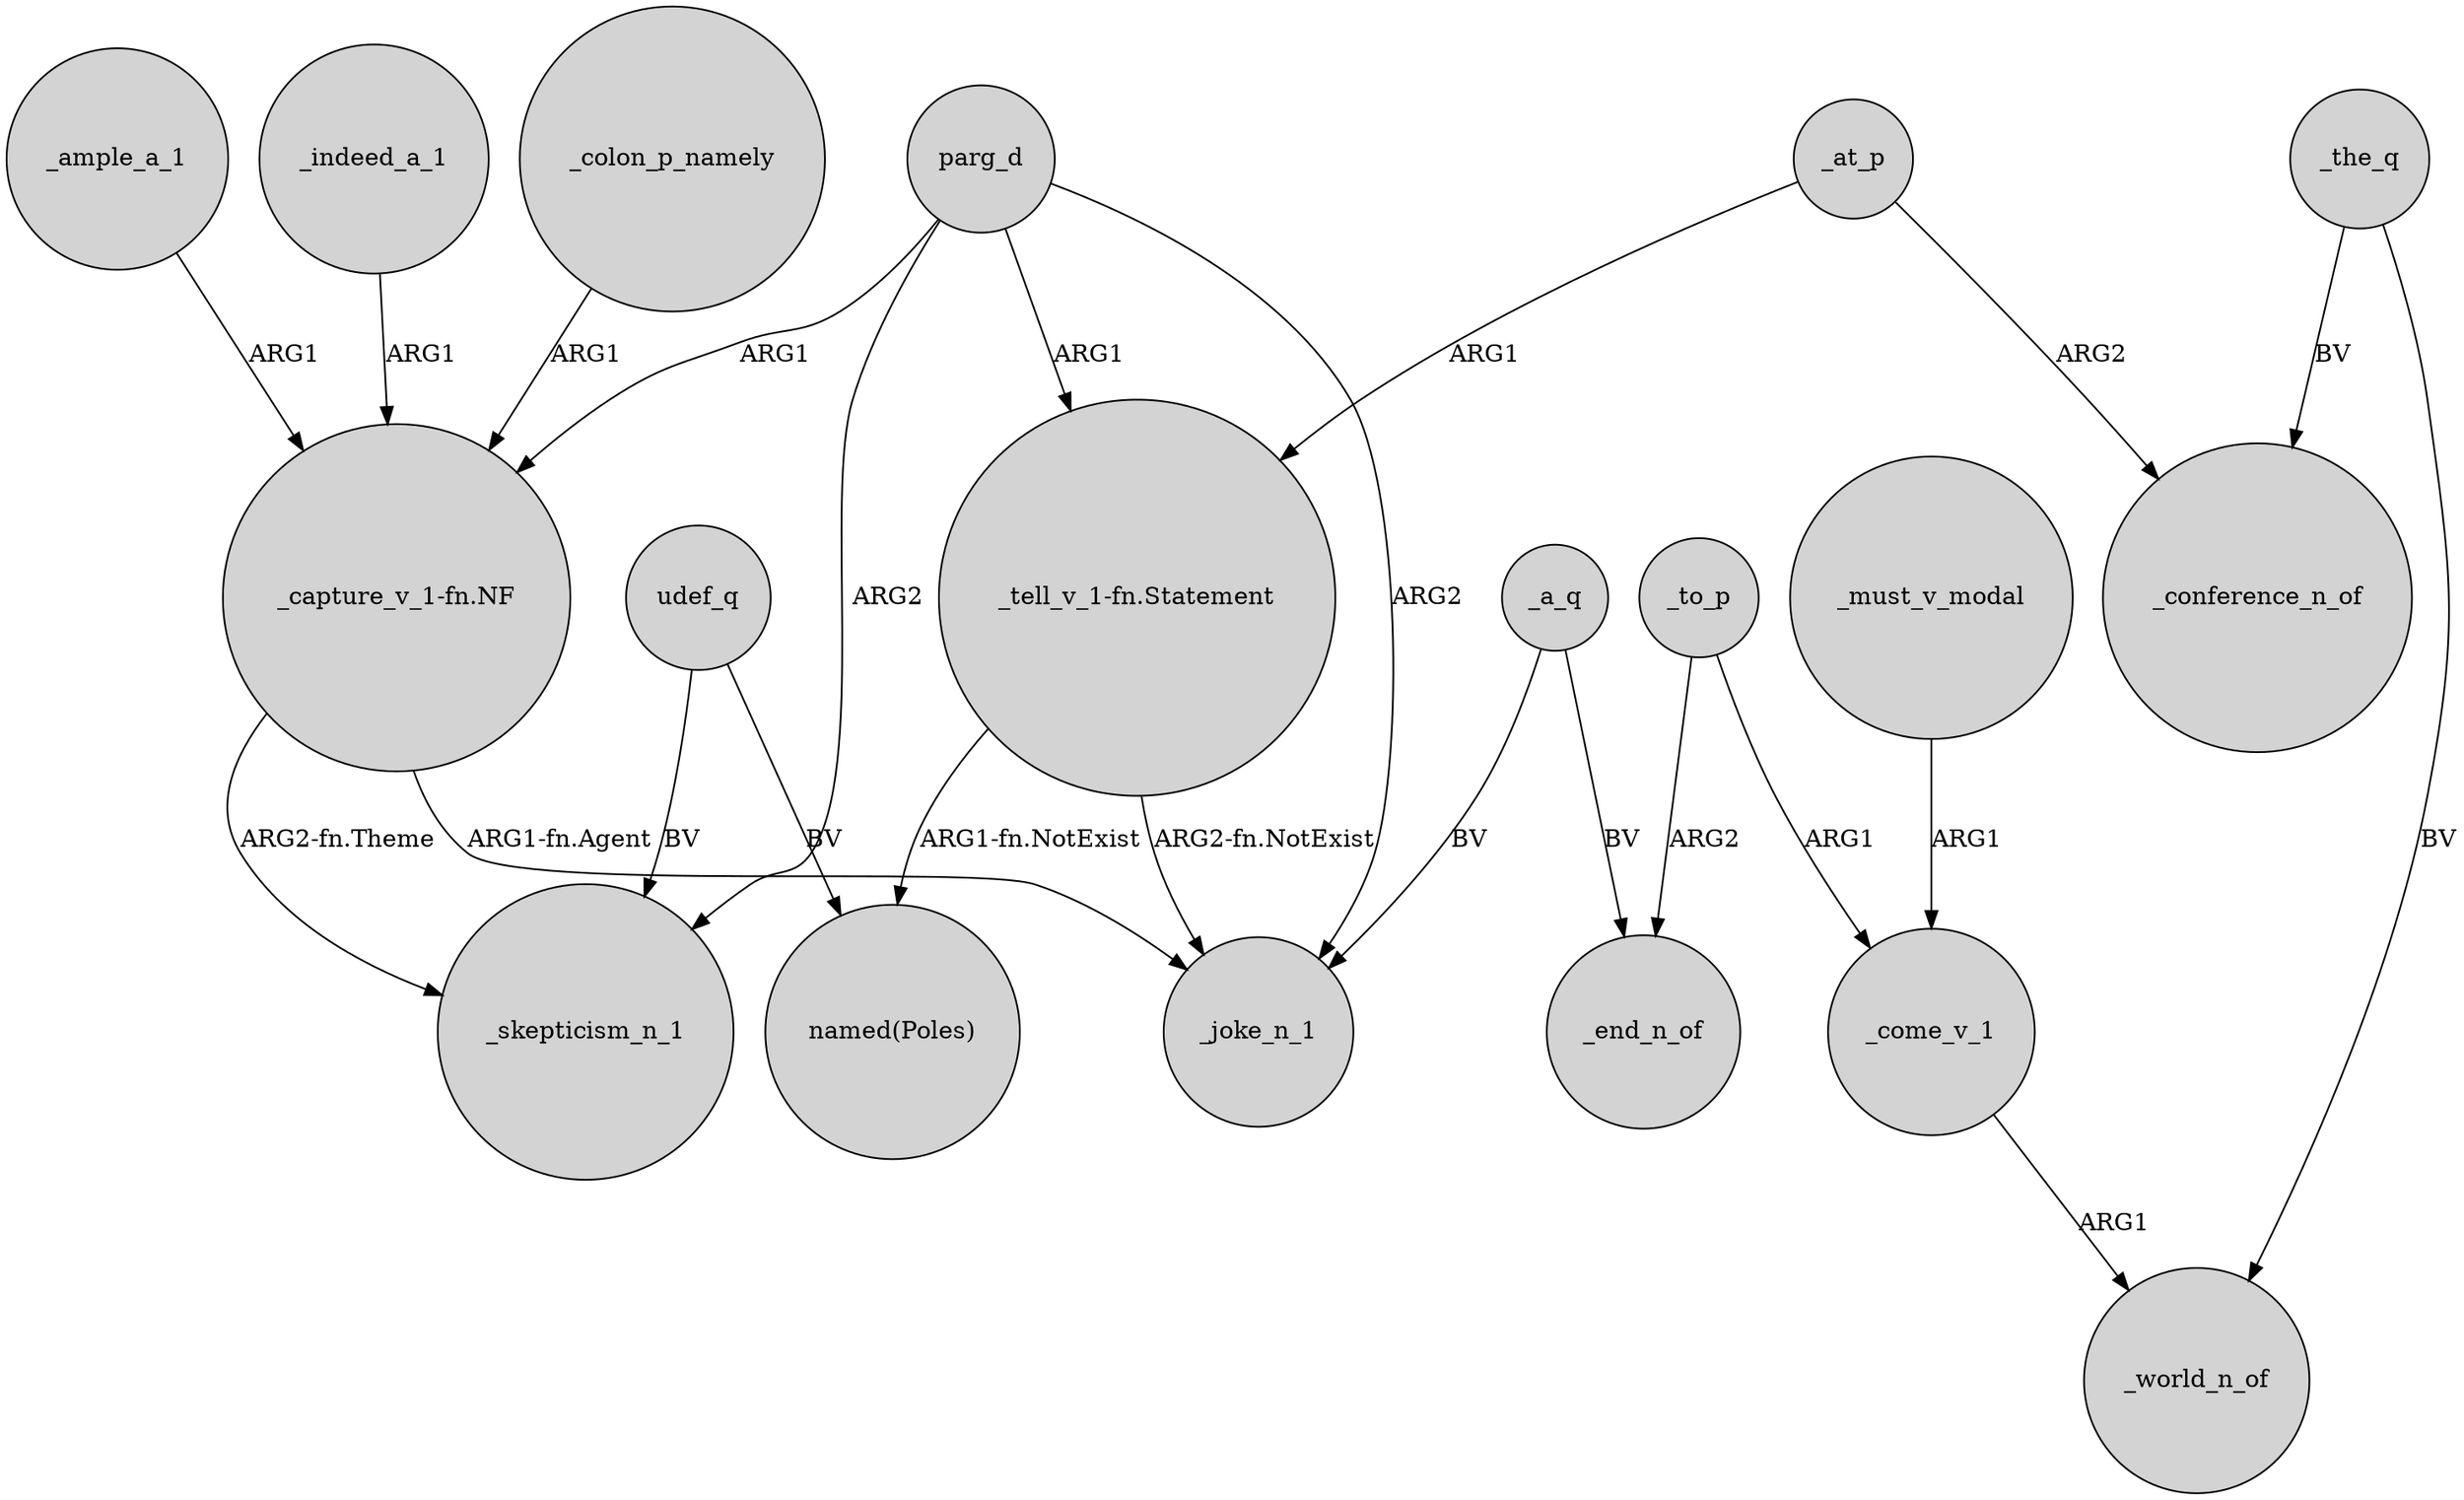 digraph {
	node [shape=circle style=filled]
	_ample_a_1 -> "_capture_v_1-fn.NF" [label=ARG1]
	udef_q -> "named(Poles)" [label=BV]
	_to_p -> _come_v_1 [label=ARG1]
	_a_q -> _end_n_of [label=BV]
	"_tell_v_1-fn.Statement" -> "named(Poles)" [label="ARG1-fn.NotExist"]
	"_capture_v_1-fn.NF" -> _skepticism_n_1 [label="ARG2-fn.Theme"]
	parg_d -> _joke_n_1 [label=ARG2]
	"_capture_v_1-fn.NF" -> _joke_n_1 [label="ARG1-fn.Agent"]
	_a_q -> _joke_n_1 [label=BV]
	_to_p -> _end_n_of [label=ARG2]
	_come_v_1 -> _world_n_of [label=ARG1]
	parg_d -> _skepticism_n_1 [label=ARG2]
	_at_p -> _conference_n_of [label=ARG2]
	_indeed_a_1 -> "_capture_v_1-fn.NF" [label=ARG1]
	_must_v_modal -> _come_v_1 [label=ARG1]
	parg_d -> "_capture_v_1-fn.NF" [label=ARG1]
	_at_p -> "_tell_v_1-fn.Statement" [label=ARG1]
	parg_d -> "_tell_v_1-fn.Statement" [label=ARG1]
	"_tell_v_1-fn.Statement" -> _joke_n_1 [label="ARG2-fn.NotExist"]
	_the_q -> _conference_n_of [label=BV]
	udef_q -> _skepticism_n_1 [label=BV]
	_colon_p_namely -> "_capture_v_1-fn.NF" [label=ARG1]
	_the_q -> _world_n_of [label=BV]
}
